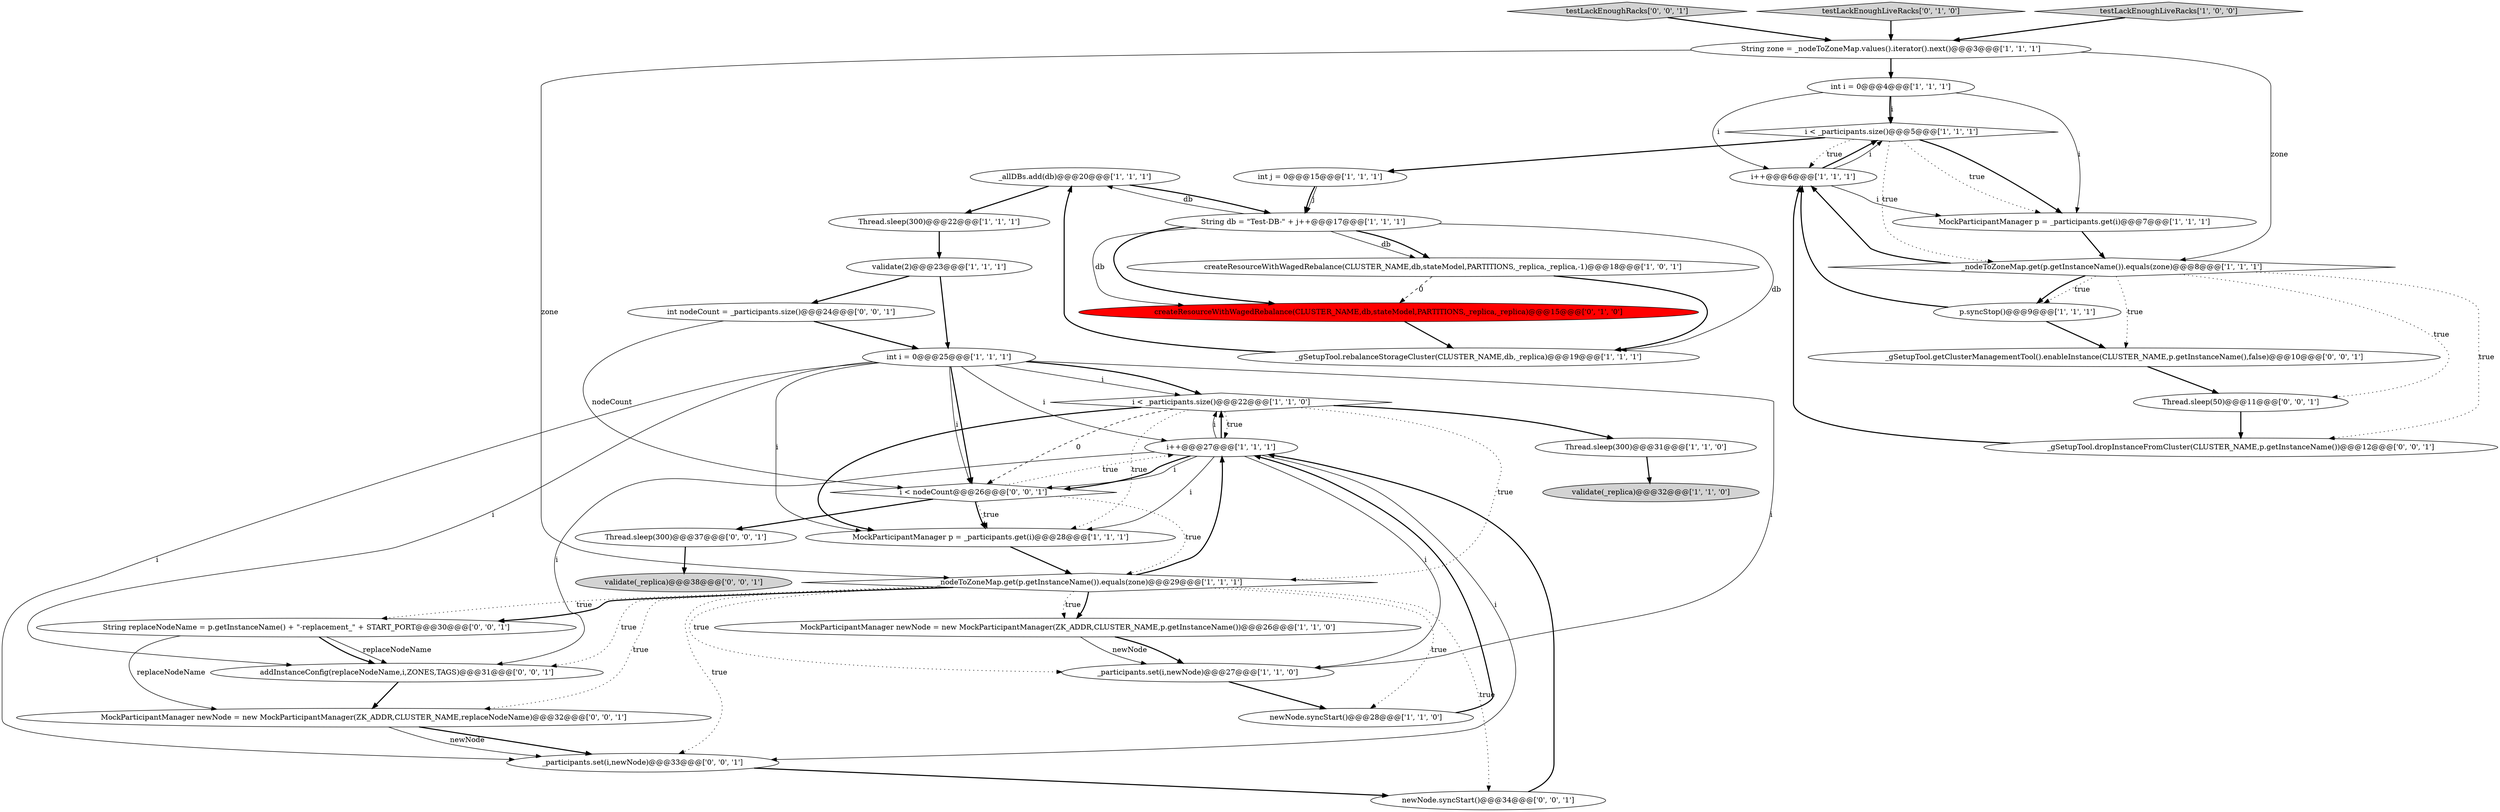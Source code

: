 digraph {
8 [style = filled, label = "i < _participants.size()@@@22@@@['1', '1', '0']", fillcolor = white, shape = diamond image = "AAA0AAABBB1BBB"];
39 [style = filled, label = "newNode.syncStart()@@@34@@@['0', '0', '1']", fillcolor = white, shape = ellipse image = "AAA0AAABBB3BBB"];
2 [style = filled, label = "Thread.sleep(300)@@@31@@@['1', '1', '0']", fillcolor = white, shape = ellipse image = "AAA0AAABBB1BBB"];
18 [style = filled, label = "i++@@@27@@@['1', '1', '1']", fillcolor = white, shape = ellipse image = "AAA0AAABBB1BBB"];
23 [style = filled, label = "i++@@@6@@@['1', '1', '1']", fillcolor = white, shape = ellipse image = "AAA0AAABBB1BBB"];
11 [style = filled, label = "int j = 0@@@15@@@['1', '1', '1']", fillcolor = white, shape = ellipse image = "AAA0AAABBB1BBB"];
5 [style = filled, label = "MockParticipantManager p = _participants.get(i)@@@7@@@['1', '1', '1']", fillcolor = white, shape = ellipse image = "AAA0AAABBB1BBB"];
0 [style = filled, label = "int i = 0@@@25@@@['1', '1', '1']", fillcolor = white, shape = ellipse image = "AAA0AAABBB1BBB"];
1 [style = filled, label = "validate(2)@@@23@@@['1', '1', '1']", fillcolor = white, shape = ellipse image = "AAA0AAABBB1BBB"];
13 [style = filled, label = "Thread.sleep(300)@@@22@@@['1', '1', '1']", fillcolor = white, shape = ellipse image = "AAA0AAABBB1BBB"];
10 [style = filled, label = "MockParticipantManager p = _participants.get(i)@@@28@@@['1', '1', '1']", fillcolor = white, shape = ellipse image = "AAA0AAABBB1BBB"];
29 [style = filled, label = "testLackEnoughRacks['0', '0', '1']", fillcolor = lightgray, shape = diamond image = "AAA0AAABBB3BBB"];
7 [style = filled, label = "i < _participants.size()@@@5@@@['1', '1', '1']", fillcolor = white, shape = diamond image = "AAA0AAABBB1BBB"];
26 [style = filled, label = "createResourceWithWagedRebalance(CLUSTER_NAME,db,stateModel,PARTITIONS,_replica,_replica)@@@15@@@['0', '1', '0']", fillcolor = red, shape = ellipse image = "AAA1AAABBB2BBB"];
35 [style = filled, label = "validate(_replica)@@@38@@@['0', '0', '1']", fillcolor = lightgray, shape = ellipse image = "AAA0AAABBB3BBB"];
21 [style = filled, label = "p.syncStop()@@@9@@@['1', '1', '1']", fillcolor = white, shape = ellipse image = "AAA0AAABBB1BBB"];
36 [style = filled, label = "_gSetupTool.dropInstanceFromCluster(CLUSTER_NAME,p.getInstanceName())@@@12@@@['0', '0', '1']", fillcolor = white, shape = ellipse image = "AAA0AAABBB3BBB"];
20 [style = filled, label = "createResourceWithWagedRebalance(CLUSTER_NAME,db,stateModel,PARTITIONS,_replica,_replica,-1)@@@18@@@['1', '0', '1']", fillcolor = white, shape = ellipse image = "AAA0AAABBB1BBB"];
12 [style = filled, label = "String db = \"Test-DB-\" + j++@@@17@@@['1', '1', '1']", fillcolor = white, shape = ellipse image = "AAA0AAABBB1BBB"];
16 [style = filled, label = "_nodeToZoneMap.get(p.getInstanceName()).equals(zone)@@@8@@@['1', '1', '1']", fillcolor = white, shape = diamond image = "AAA0AAABBB1BBB"];
24 [style = filled, label = "newNode.syncStart()@@@28@@@['1', '1', '0']", fillcolor = white, shape = ellipse image = "AAA0AAABBB1BBB"];
17 [style = filled, label = "MockParticipantManager newNode = new MockParticipantManager(ZK_ADDR,CLUSTER_NAME,p.getInstanceName())@@@26@@@['1', '1', '0']", fillcolor = white, shape = ellipse image = "AAA0AAABBB1BBB"];
15 [style = filled, label = "String zone = _nodeToZoneMap.values().iterator().next()@@@3@@@['1', '1', '1']", fillcolor = white, shape = ellipse image = "AAA0AAABBB1BBB"];
6 [style = filled, label = "validate(_replica)@@@32@@@['1', '1', '0']", fillcolor = lightgray, shape = ellipse image = "AAA0AAABBB1BBB"];
28 [style = filled, label = "Thread.sleep(300)@@@37@@@['0', '0', '1']", fillcolor = white, shape = ellipse image = "AAA0AAABBB3BBB"];
27 [style = filled, label = "_participants.set(i,newNode)@@@33@@@['0', '0', '1']", fillcolor = white, shape = ellipse image = "AAA0AAABBB3BBB"];
32 [style = filled, label = "int nodeCount = _participants.size()@@@24@@@['0', '0', '1']", fillcolor = white, shape = ellipse image = "AAA0AAABBB3BBB"];
37 [style = filled, label = "_gSetupTool.getClusterManagementTool().enableInstance(CLUSTER_NAME,p.getInstanceName(),false)@@@10@@@['0', '0', '1']", fillcolor = white, shape = ellipse image = "AAA0AAABBB3BBB"];
14 [style = filled, label = "_nodeToZoneMap.get(p.getInstanceName()).equals(zone)@@@29@@@['1', '1', '1']", fillcolor = white, shape = diamond image = "AAA0AAABBB1BBB"];
34 [style = filled, label = "addInstanceConfig(replaceNodeName,i,ZONES,TAGS)@@@31@@@['0', '0', '1']", fillcolor = white, shape = ellipse image = "AAA0AAABBB3BBB"];
38 [style = filled, label = "String replaceNodeName = p.getInstanceName() + \"-replacement_\" + START_PORT@@@30@@@['0', '0', '1']", fillcolor = white, shape = ellipse image = "AAA0AAABBB3BBB"];
9 [style = filled, label = "int i = 0@@@4@@@['1', '1', '1']", fillcolor = white, shape = ellipse image = "AAA0AAABBB1BBB"];
4 [style = filled, label = "_participants.set(i,newNode)@@@27@@@['1', '1', '0']", fillcolor = white, shape = ellipse image = "AAA0AAABBB1BBB"];
25 [style = filled, label = "testLackEnoughLiveRacks['0', '1', '0']", fillcolor = lightgray, shape = diamond image = "AAA0AAABBB2BBB"];
31 [style = filled, label = "Thread.sleep(50)@@@11@@@['0', '0', '1']", fillcolor = white, shape = ellipse image = "AAA0AAABBB3BBB"];
3 [style = filled, label = "_allDBs.add(db)@@@20@@@['1', '1', '1']", fillcolor = white, shape = ellipse image = "AAA0AAABBB1BBB"];
19 [style = filled, label = "testLackEnoughLiveRacks['1', '0', '0']", fillcolor = lightgray, shape = diamond image = "AAA0AAABBB1BBB"];
30 [style = filled, label = "i < nodeCount@@@26@@@['0', '0', '1']", fillcolor = white, shape = diamond image = "AAA0AAABBB3BBB"];
33 [style = filled, label = "MockParticipantManager newNode = new MockParticipantManager(ZK_ADDR,CLUSTER_NAME,replaceNodeName)@@@32@@@['0', '0', '1']", fillcolor = white, shape = ellipse image = "AAA0AAABBB3BBB"];
22 [style = filled, label = "_gSetupTool.rebalanceStorageCluster(CLUSTER_NAME,db,_replica)@@@19@@@['1', '1', '1']", fillcolor = white, shape = ellipse image = "AAA0AAABBB1BBB"];
8->10 [style = bold, label=""];
0->30 [style = bold, label=""];
29->15 [style = bold, label=""];
0->18 [style = solid, label="i"];
18->10 [style = solid, label="i"];
2->6 [style = bold, label=""];
9->23 [style = solid, label="i"];
32->0 [style = bold, label=""];
18->30 [style = bold, label=""];
14->17 [style = bold, label=""];
12->22 [style = solid, label="db"];
0->4 [style = solid, label="i"];
9->7 [style = bold, label=""];
11->12 [style = solid, label="j"];
13->1 [style = bold, label=""];
26->22 [style = bold, label=""];
17->4 [style = solid, label="newNode"];
39->18 [style = bold, label=""];
30->28 [style = bold, label=""];
37->31 [style = bold, label=""];
14->39 [style = dotted, label="true"];
0->8 [style = bold, label=""];
7->16 [style = dotted, label="true"];
25->15 [style = bold, label=""];
8->30 [style = dashed, label="0"];
19->15 [style = bold, label=""];
12->20 [style = solid, label="db"];
38->34 [style = solid, label="replaceNodeName"];
20->26 [style = dashed, label="0"];
7->11 [style = bold, label=""];
15->16 [style = solid, label="zone"];
10->14 [style = bold, label=""];
0->34 [style = solid, label="i"];
14->24 [style = dotted, label="true"];
34->33 [style = bold, label=""];
0->27 [style = solid, label="i"];
14->38 [style = bold, label=""];
11->12 [style = bold, label=""];
1->0 [style = bold, label=""];
14->27 [style = dotted, label="true"];
24->18 [style = bold, label=""];
33->27 [style = bold, label=""];
28->35 [style = bold, label=""];
7->5 [style = bold, label=""];
21->37 [style = bold, label=""];
7->23 [style = dotted, label="true"];
15->9 [style = bold, label=""];
12->26 [style = solid, label="db"];
8->14 [style = dotted, label="true"];
0->8 [style = solid, label="i"];
30->10 [style = bold, label=""];
8->18 [style = dotted, label="true"];
1->32 [style = bold, label=""];
16->21 [style = dotted, label="true"];
14->18 [style = bold, label=""];
23->7 [style = bold, label=""];
14->34 [style = dotted, label="true"];
14->4 [style = dotted, label="true"];
21->23 [style = bold, label=""];
18->8 [style = solid, label="i"];
4->24 [style = bold, label=""];
9->5 [style = solid, label="i"];
30->10 [style = dotted, label="true"];
16->36 [style = dotted, label="true"];
12->20 [style = bold, label=""];
31->36 [style = bold, label=""];
12->3 [style = solid, label="db"];
16->23 [style = bold, label=""];
3->12 [style = bold, label=""];
15->14 [style = solid, label="zone"];
7->5 [style = dotted, label="true"];
30->14 [style = dotted, label="true"];
5->16 [style = bold, label=""];
0->10 [style = solid, label="i"];
14->17 [style = dotted, label="true"];
27->39 [style = bold, label=""];
8->2 [style = bold, label=""];
0->30 [style = solid, label="i"];
30->18 [style = dotted, label="true"];
38->34 [style = bold, label=""];
18->30 [style = solid, label="i"];
18->8 [style = bold, label=""];
9->7 [style = solid, label="i"];
16->31 [style = dotted, label="true"];
17->4 [style = bold, label=""];
33->27 [style = solid, label="newNode"];
16->37 [style = dotted, label="true"];
14->33 [style = dotted, label="true"];
18->27 [style = solid, label="i"];
12->26 [style = bold, label=""];
8->10 [style = dotted, label="true"];
32->30 [style = solid, label="nodeCount"];
18->34 [style = solid, label="i"];
20->22 [style = bold, label=""];
22->3 [style = bold, label=""];
14->38 [style = dotted, label="true"];
36->23 [style = bold, label=""];
23->5 [style = solid, label="i"];
16->21 [style = bold, label=""];
3->13 [style = bold, label=""];
23->7 [style = solid, label="i"];
18->4 [style = solid, label="i"];
38->33 [style = solid, label="replaceNodeName"];
}
